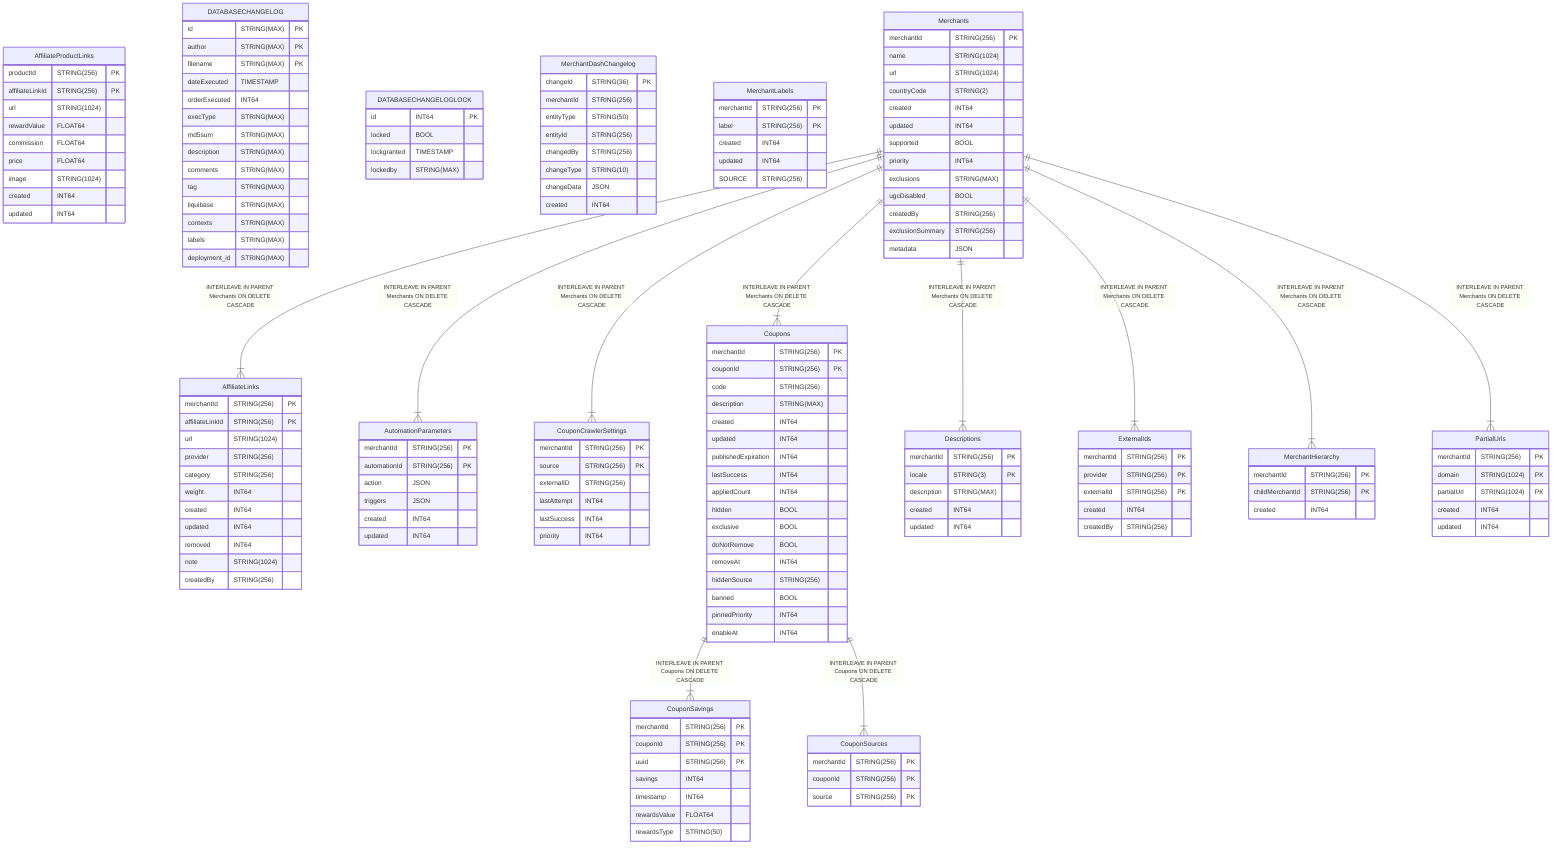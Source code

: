erDiagram

%% ======================================================
%% AffiliateProductLinks
%% ======================================================
AffiliateProductLinks {
    productId STRING(256) PK
    affiliateLinkId STRING(256) PK
    url STRING(1024)
    rewardValue FLOAT64
    commission FLOAT64
    price FLOAT64
    image STRING(1024)
    created INT64
    updated INT64
}

%% ======================================================
%% DATABASECHANGELOG
%% ======================================================
DATABASECHANGELOG {
    id STRING(MAX) PK
    author STRING(MAX) PK
    filename STRING(MAX) PK
    dateExecuted TIMESTAMP
    orderExecuted INT64
    execType STRING(MAX)
    md5sum STRING(MAX)
    description STRING(MAX)
    comments STRING(MAX)
    tag STRING(MAX)
    liquibase STRING(MAX)
    contexts STRING(MAX)
    labels STRING(MAX)
    deployment_id STRING(MAX)
}

%% ======================================================
%% DATABASECHANGELOGLOCK
%% ======================================================
DATABASECHANGELOGLOCK {
    id INT64 PK
    locked BOOL
    lockgranted TIMESTAMP
    lockedby STRING(MAX)
}

%% ======================================================
%% MerchantDashChangelog
%% ======================================================
MerchantDashChangelog {
    changeId STRING(36) PK
    merchantId STRING(256)
    entityType STRING(50)
    entityId STRING(256)
    changedBy STRING(256)
    changeType STRING(10)
    changeData JSON
    created INT64
}

%% ======================================================
%% MerchantLabels
%% ======================================================
MerchantLabels {
    merchantId STRING(256) PK
    label STRING(256) PK
    created INT64
    updated INT64
    SOURCE STRING(256)
}

%% ======================================================
%% Merchants
%% ======================================================
Merchants {
    merchantId STRING(256) PK
    name STRING(1024)
    url STRING(1024)
    countryCode STRING(2)
    created INT64
    updated INT64
    supported BOOL
    priority INT64
    exclusions STRING(MAX)
    ugcDisabled BOOL
    createdBy STRING(256)
    exclusionSummary STRING(256)
    metadata JSON
}

%% ======================================================
%% AffiliateLinks (INTERLEAVED in Merchants)
%% ======================================================
AffiliateLinks {
    merchantId STRING(256) PK
    affiliateLinkId STRING(256) PK
    url STRING(1024)
    provider STRING(256)
    category STRING(256)
    weight INT64
    created INT64
    updated INT64
    removed INT64
    note STRING(1024)
    createdBy STRING(256)
}
Merchants ||--|{ AffiliateLinks : "INTERLEAVE IN PARENT Merchants ON DELETE CASCADE"

%% ======================================================
%% AutomationParameters (INTERLEAVED in Merchants)
%% ======================================================
AutomationParameters {
    merchantId STRING(256) PK
    automationId STRING(256) PK
    action JSON
    triggers JSON
    created INT64
    updated INT64
}
Merchants ||--|{ AutomationParameters : "INTERLEAVE IN PARENT Merchants ON DELETE CASCADE"

%% ======================================================
%% CouponCrawlerSettings (INTERLEAVED in Merchants)
%% ======================================================
CouponCrawlerSettings {
    merchantId STRING(256) PK
    source STRING(256) PK
    externalID STRING(256)
    lastAttempt INT64
    lastSuccess INT64
    priority INT64
}
Merchants ||--|{ CouponCrawlerSettings : "INTERLEAVE IN PARENT Merchants ON DELETE CASCADE"

%% ======================================================
%% Coupons (INTERLEAVED in Merchants)
%% ======================================================
Coupons {
    merchantId STRING(256) PK
    couponId STRING(256) PK
    code STRING(256)
    description STRING(MAX)
    created INT64
    updated INT64
    publishedExpiration INT64
    lastSuccess INT64
    appliedCount INT64
    hidden BOOL
    exclusive BOOL
    doNotRemove BOOL
    removeAt INT64
    hiddenSource STRING(256)
    banned BOOL
    pinnedPriority INT64
    enableAt INT64
}
Merchants ||--|{ Coupons : "INTERLEAVE IN PARENT Merchants ON DELETE CASCADE"

%% ======================================================
%% CouponSavings (INTERLEAVED in Coupons)
%% ======================================================
CouponSavings {
    merchantId STRING(256) PK
    couponId STRING(256) PK
    uuid STRING(256) PK
    savings INT64
    timestamp INT64
    rewardsValue FLOAT64
    rewardsType STRING(50)
}
Coupons ||--|{ CouponSavings : "INTERLEAVE IN PARENT Coupons ON DELETE CASCADE"

%% ======================================================
%% CouponSources (INTERLEAVED in Coupons)
%% ======================================================
CouponSources {
    merchantId STRING(256) PK
    couponId STRING(256) PK
    source STRING(256) PK
}
Coupons ||--|{ CouponSources : "INTERLEAVE IN PARENT Coupons ON DELETE CASCADE"

%% ======================================================
%% Descriptions (INTERLEAVED in Merchants)
%% ======================================================
Descriptions {
    merchantId STRING(256) PK
    locale STRING(3) PK
    description STRING(MAX)
    created INT64
    updated INT64
}
Merchants ||--|{ Descriptions : "INTERLEAVE IN PARENT Merchants ON DELETE CASCADE"

%% ======================================================
%% ExternalIds (INTERLEAVED in Merchants)
%% ======================================================
ExternalIds {
    merchantId STRING(256) PK
    provider STRING(256) PK
    externalId STRING(256) PK
    created INT64
    createdBy STRING(256)
}
Merchants ||--|{ ExternalIds : "INTERLEAVE IN PARENT Merchants ON DELETE CASCADE"

%% ======================================================
%% MerchantHierarchy (INTERLEAVED in Merchants)
%% ======================================================
MerchantHierarchy {
    merchantId STRING(256) PK
    childMerchantId STRING(256) PK
    created INT64
}
Merchants ||--|{ MerchantHierarchy : "INTERLEAVE IN PARENT Merchants ON DELETE CASCADE"

%% ======================================================
%% PartialUrls (INTERLEAVED in Merchants)
%% ======================================================
PartialUrls {
    merchantId STRING(256) PK
    domain STRING(1024) PK
    partialUrl STRING(1024) PK
    created INT64
    updated INT64
}
Merchants ||--|{ PartialUrls : "INTERLEAVE IN PARENT Merchants ON DELETE CASCADE"
